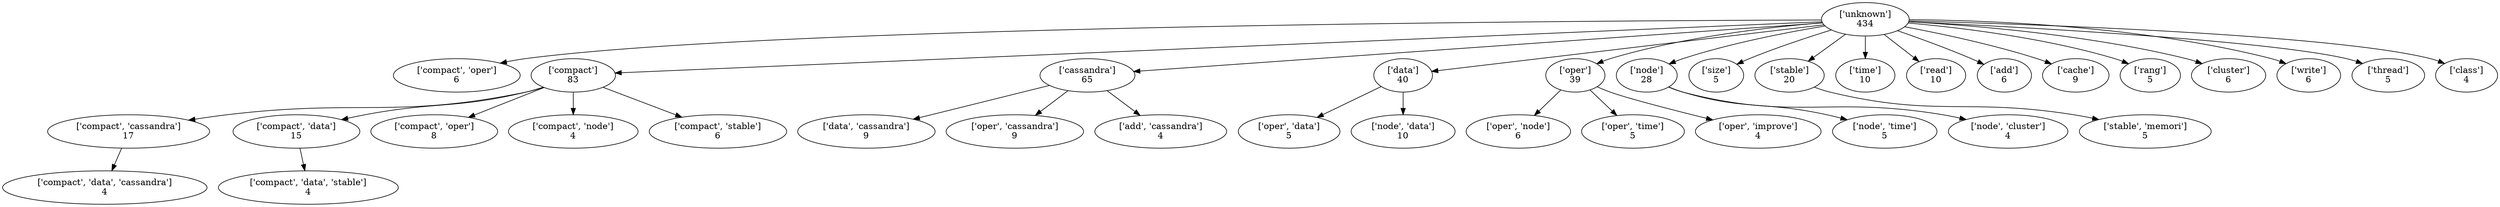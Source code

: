 strict digraph  {
	"['unknown']
434" -> "['compact', 'oper']
6";
	"['unknown']
434" -> "['compact']
83";
	"['unknown']
434" -> "['cassandra']
65";
	"['unknown']
434" -> "['data']
40";
	"['unknown']
434" -> "['oper']
39";
	"['unknown']
434" -> "['node']
28";
	"['unknown']
434" -> "['size']
5";
	"['unknown']
434" -> "['stable']
20";
	"['unknown']
434" -> "['time']
10";
	"['unknown']
434" -> "['read']
10";
	"['unknown']
434" -> "['add']
6";
	"['unknown']
434" -> "['cache']
9";
	"['unknown']
434" -> "['rang']
5";
	"['unknown']
434" -> "['cluster']
6";
	"['unknown']
434" -> "['write']
6";
	"['unknown']
434" -> "['thread']
5";
	"['unknown']
434" -> "['class']
4";
	"['compact']
83" -> "['compact', 'cassandra']
17";
	"['compact']
83" -> "['compact', 'data']
15";
	"['compact']
83" -> "['compact', 'oper']
8";
	"['compact']
83" -> "['compact', 'node']
4";
	"['compact']
83" -> "['compact', 'stable']
6";
	"['cassandra']
65" -> "['data', 'cassandra']
9";
	"['cassandra']
65" -> "['oper', 'cassandra']
9";
	"['cassandra']
65" -> "['add', 'cassandra']
4";
	"['data']
40" -> "['oper', 'data']
5";
	"['data']
40" -> "['node', 'data']
10";
	"['oper']
39" -> "['oper', 'node']
6";
	"['oper']
39" -> "['oper', 'time']
5";
	"['oper']
39" -> "['oper', 'improve']
4";
	"['node']
28" -> "['node', 'time']
5";
	"['node']
28" -> "['node', 'cluster']
4";
	"['stable']
20" -> "['stable', 'memori']
5";
	"['compact', 'cassandra']
17" -> "['compact', 'data', 'cassandra']
4";
	"['compact', 'data']
15" -> "['compact', 'data', 'stable']
4";
}
